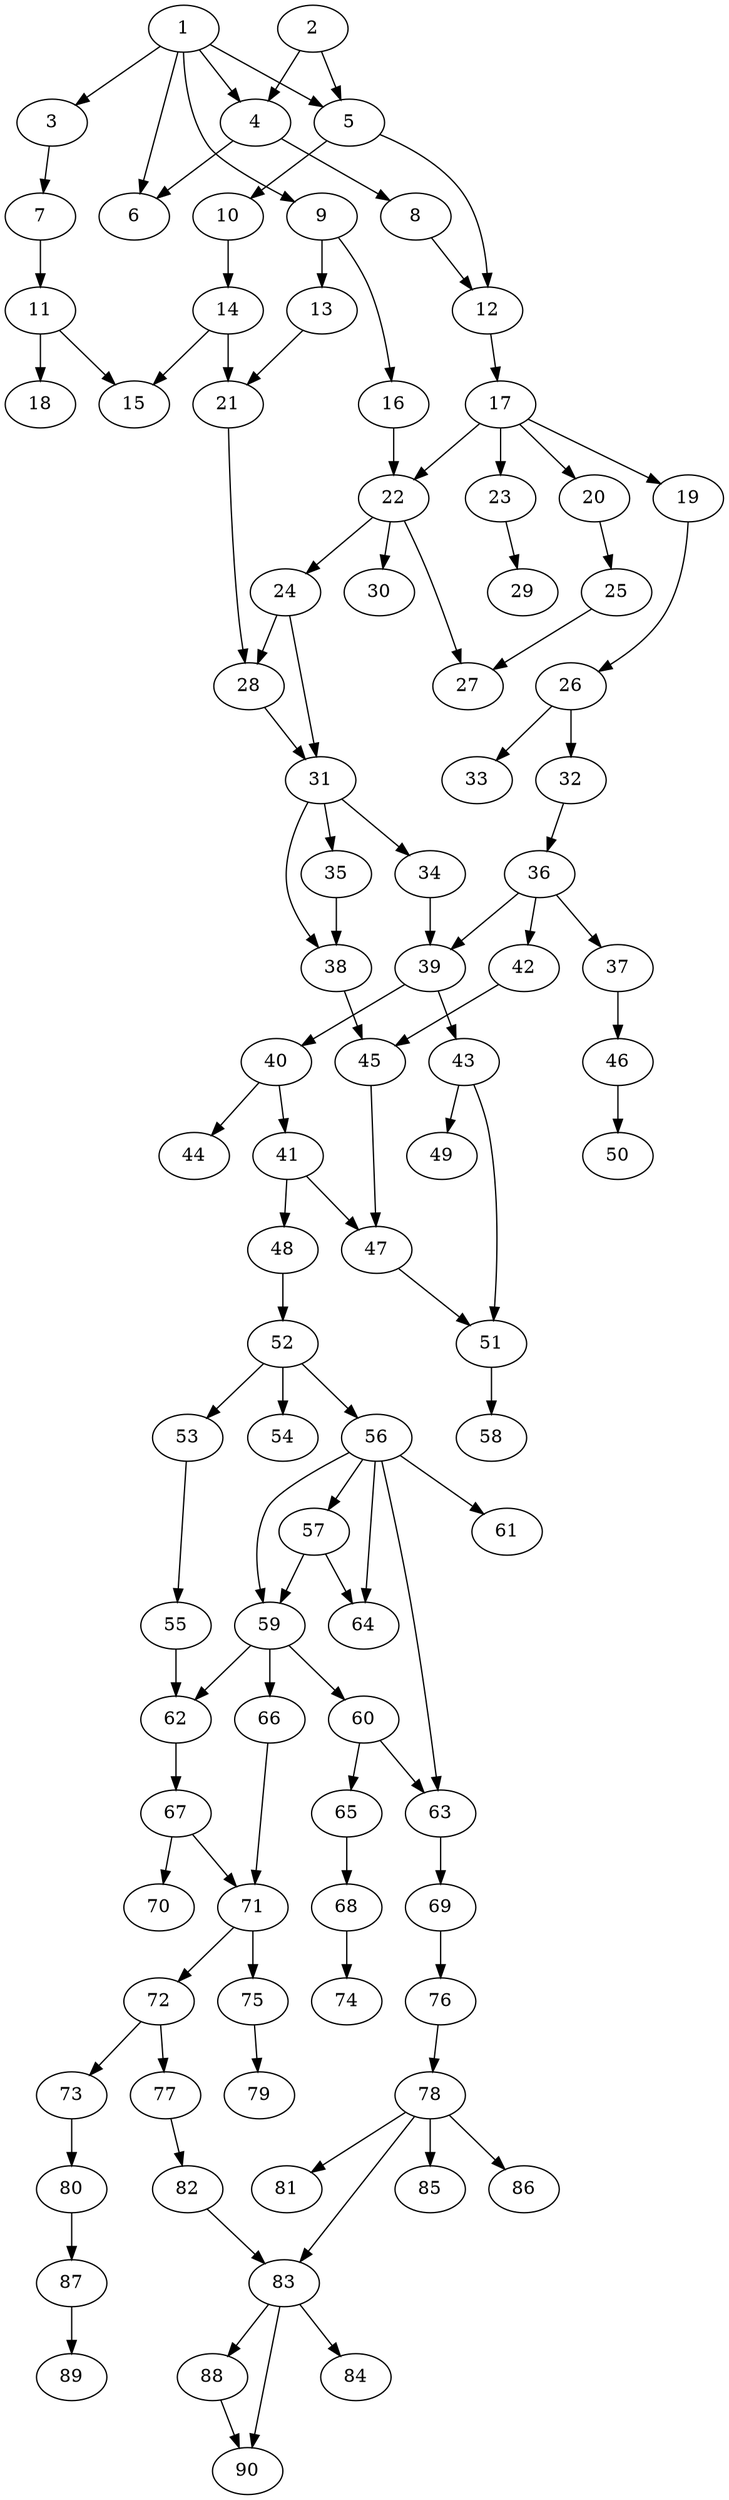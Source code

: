 // DAG automatically generated by daggen at Wed Apr 12 12:20:56 2017
// ./daggen --dot -n 90 --jump=5 --fat=0.2 --regularity=0.4 --density=0.8 
digraph G {
  1 [size="96686348412", alpha="0.11"]
  1 -> 3 [size ="134217728"]
  1 -> 4 [size ="134217728"]
  1 -> 5 [size ="134217728"]
  1 -> 6 [size ="134217728"]
  1 -> 9 [size ="134217728"]
  2 [size="32837736918", alpha="0.17"]
  2 -> 4 [size ="33554432"]
  2 -> 5 [size ="33554432"]
  3 [size="26857716797", alpha="0.20"]
  3 -> 7 [size ="838860800"]
  4 [size="1073741824000", alpha="0.14"]
  4 -> 6 [size ="838860800"]
  4 -> 8 [size ="838860800"]
  5 [size="434050749964", alpha="0.16"]
  5 -> 10 [size ="536870912"]
  5 -> 12 [size ="536870912"]
  6 [size="279504694444", alpha="0.09"]
  7 [size="103795257156", alpha="0.01"]
  7 -> 11 [size ="134217728"]
  8 [size="255678299199", alpha="0.14"]
  8 -> 12 [size ="301989888"]
  9 [size="782757789696", alpha="0.19"]
  9 -> 13 [size ="679477248"]
  9 -> 16 [size ="679477248"]
  10 [size="2060574558", alpha="0.20"]
  10 -> 14 [size ="33554432"]
  11 [size="6173403016", alpha="0.06"]
  11 -> 15 [size ="209715200"]
  11 -> 18 [size ="209715200"]
  12 [size="41026367453", alpha="0.16"]
  12 -> 17 [size ="75497472"]
  13 [size="14380904052", alpha="0.06"]
  13 -> 21 [size ="536870912"]
  14 [size="632900795904", alpha="0.20"]
  14 -> 15 [size ="536870912"]
  14 -> 21 [size ="536870912"]
  15 [size="21972772808", alpha="0.11"]
  16 [size="377952568897", alpha="0.14"]
  16 -> 22 [size ="679477248"]
  17 [size="14983039590", alpha="0.14"]
  17 -> 19 [size ="411041792"]
  17 -> 20 [size ="411041792"]
  17 -> 22 [size ="411041792"]
  17 -> 23 [size ="411041792"]
  18 [size="10024468132", alpha="0.17"]
  19 [size="31667728283", alpha="0.19"]
  19 -> 26 [size ="679477248"]
  20 [size="390384581419", alpha="0.13"]
  20 -> 25 [size ="838860800"]
  21 [size="8714999249", alpha="0.03"]
  21 -> 28 [size ="301989888"]
  22 [size="36243239904", alpha="0.03"]
  22 -> 24 [size ="33554432"]
  22 -> 27 [size ="33554432"]
  22 -> 30 [size ="33554432"]
  23 [size="28991029248", alpha="0.19"]
  23 -> 29 [size ="75497472"]
  24 [size="231928233984", alpha="0.02"]
  24 -> 28 [size ="301989888"]
  24 -> 31 [size ="301989888"]
  25 [size="7848801114", alpha="0.18"]
  25 -> 27 [size ="301989888"]
  26 [size="549755813888", alpha="0.12"]
  26 -> 32 [size ="536870912"]
  26 -> 33 [size ="536870912"]
  27 [size="28991029248", alpha="0.03"]
  28 [size="913133127", alpha="0.12"]
  28 -> 31 [size ="33554432"]
  29 [size="733253419912", alpha="0.15"]
  30 [size="454299230427", alpha="0.13"]
  31 [size="3050653854", alpha="0.12"]
  31 -> 34 [size ="75497472"]
  31 -> 35 [size ="75497472"]
  31 -> 38 [size ="75497472"]
  32 [size="7270383765", alpha="0.20"]
  32 -> 36 [size ="301989888"]
  33 [size="368293445632", alpha="0.08"]
  34 [size="33229180586", alpha="0.05"]
  34 -> 39 [size ="33554432"]
  35 [size="16063942650", alpha="0.13"]
  35 -> 38 [size ="411041792"]
  36 [size="17960864212", alpha="0.12"]
  36 -> 37 [size ="838860800"]
  36 -> 39 [size ="838860800"]
  36 -> 42 [size ="838860800"]
  37 [size="8589934592", alpha="0.11"]
  37 -> 46 [size ="33554432"]
  38 [size="19019756356", alpha="0.01"]
  38 -> 45 [size ="838860800"]
  39 [size="782757789696", alpha="0.07"]
  39 -> 40 [size ="679477248"]
  39 -> 43 [size ="679477248"]
  40 [size="28991029248", alpha="0.15"]
  40 -> 41 [size ="75497472"]
  40 -> 44 [size ="75497472"]
  41 [size="782757789696", alpha="0.18"]
  41 -> 47 [size ="679477248"]
  41 -> 48 [size ="679477248"]
  42 [size="11132175694", alpha="0.10"]
  42 -> 45 [size ="838860800"]
  43 [size="421207058246", alpha="0.11"]
  43 -> 49 [size ="411041792"]
  43 -> 51 [size ="411041792"]
  44 [size="20256095293", alpha="0.17"]
  45 [size="194588346196", alpha="0.07"]
  45 -> 47 [size ="209715200"]
  46 [size="29207567164", alpha="0.13"]
  46 -> 50 [size ="679477248"]
  47 [size="3630711359", alpha="0.12"]
  47 -> 51 [size ="301989888"]
  48 [size="142031043773", alpha="0.07"]
  48 -> 52 [size ="209715200"]
  49 [size="335274962975", alpha="0.10"]
  50 [size="9304421201", alpha="0.03"]
  51 [size="12893459125", alpha="0.16"]
  51 -> 58 [size ="838860800"]
  52 [size="17251175153", alpha="0.18"]
  52 -> 53 [size ="301989888"]
  52 -> 54 [size ="301989888"]
  52 -> 56 [size ="301989888"]
  53 [size="2205637286", alpha="0.04"]
  53 -> 55 [size ="209715200"]
  54 [size="549755813888", alpha="0.03"]
  55 [size="29237675772", alpha="0.03"]
  55 -> 62 [size ="536870912"]
  56 [size="16842640232", alpha="0.15"]
  56 -> 57 [size ="75497472"]
  56 -> 59 [size ="75497472"]
  56 -> 61 [size ="75497472"]
  56 -> 63 [size ="75497472"]
  56 -> 64 [size ="75497472"]
  57 [size="14855259930", alpha="0.19"]
  57 -> 59 [size ="301989888"]
  57 -> 64 [size ="301989888"]
  58 [size="40112922300", alpha="0.02"]
  59 [size="11778656101", alpha="0.18"]
  59 -> 60 [size ="209715200"]
  59 -> 62 [size ="209715200"]
  59 -> 66 [size ="209715200"]
  60 [size="549755813888", alpha="0.03"]
  60 -> 63 [size ="536870912"]
  60 -> 65 [size ="536870912"]
  61 [size="5068227567", alpha="0.05"]
  62 [size="246685242908", alpha="0.09"]
  62 -> 67 [size ="536870912"]
  63 [size="8589934592", alpha="0.04"]
  63 -> 69 [size ="33554432"]
  64 [size="28991029248", alpha="0.12"]
  65 [size="14227107535", alpha="0.19"]
  65 -> 68 [size ="679477248"]
  66 [size="14401879981", alpha="0.18"]
  66 -> 71 [size ="301989888"]
  67 [size="26013771038", alpha="0.06"]
  67 -> 70 [size ="411041792"]
  67 -> 71 [size ="411041792"]
  68 [size="231928233984", alpha="0.03"]
  68 -> 74 [size ="301989888"]
  69 [size="731125166876", alpha="0.09"]
  69 -> 76 [size ="536870912"]
  70 [size="1155698431608", alpha="0.19"]
  71 [size="611366395448", alpha="0.00"]
  71 -> 72 [size ="679477248"]
  71 -> 75 [size ="679477248"]
  72 [size="103623148842", alpha="0.07"]
  72 -> 73 [size ="301989888"]
  72 -> 77 [size ="301989888"]
  73 [size="57736515756", alpha="0.17"]
  73 -> 80 [size ="134217728"]
  74 [size="527291822378", alpha="0.09"]
  75 [size="8024840563", alpha="0.18"]
  75 -> 79 [size ="209715200"]
  76 [size="34678908035", alpha="0.18"]
  76 -> 78 [size ="75497472"]
  77 [size="1057278943", alpha="0.19"]
  77 -> 82 [size ="33554432"]
  78 [size="1639542910", alpha="0.02"]
  78 -> 81 [size ="75497472"]
  78 -> 83 [size ="75497472"]
  78 -> 85 [size ="75497472"]
  78 -> 86 [size ="75497472"]
  79 [size="549755813888", alpha="0.05"]
  80 [size="84661029928", alpha="0.10"]
  80 -> 87 [size ="75497472"]
  81 [size="1325210951417", alpha="0.16"]
  82 [size="68719476736", alpha="0.13"]
  82 -> 83 [size ="134217728"]
  83 [size="3295603749", alpha="0.16"]
  83 -> 84 [size ="411041792"]
  83 -> 88 [size ="411041792"]
  83 -> 90 [size ="411041792"]
  84 [size="3166687513", alpha="0.04"]
  85 [size="9554357799", alpha="0.05"]
  86 [size="1977597476", alpha="0.01"]
  87 [size="2390060943", alpha="0.08"]
  87 -> 89 [size ="75497472"]
  88 [size="28991029248", alpha="0.01"]
  88 -> 90 [size ="75497472"]
  89 [size="14935602013", alpha="0.02"]
  90 [size="1572562993", alpha="0.19"]
}
